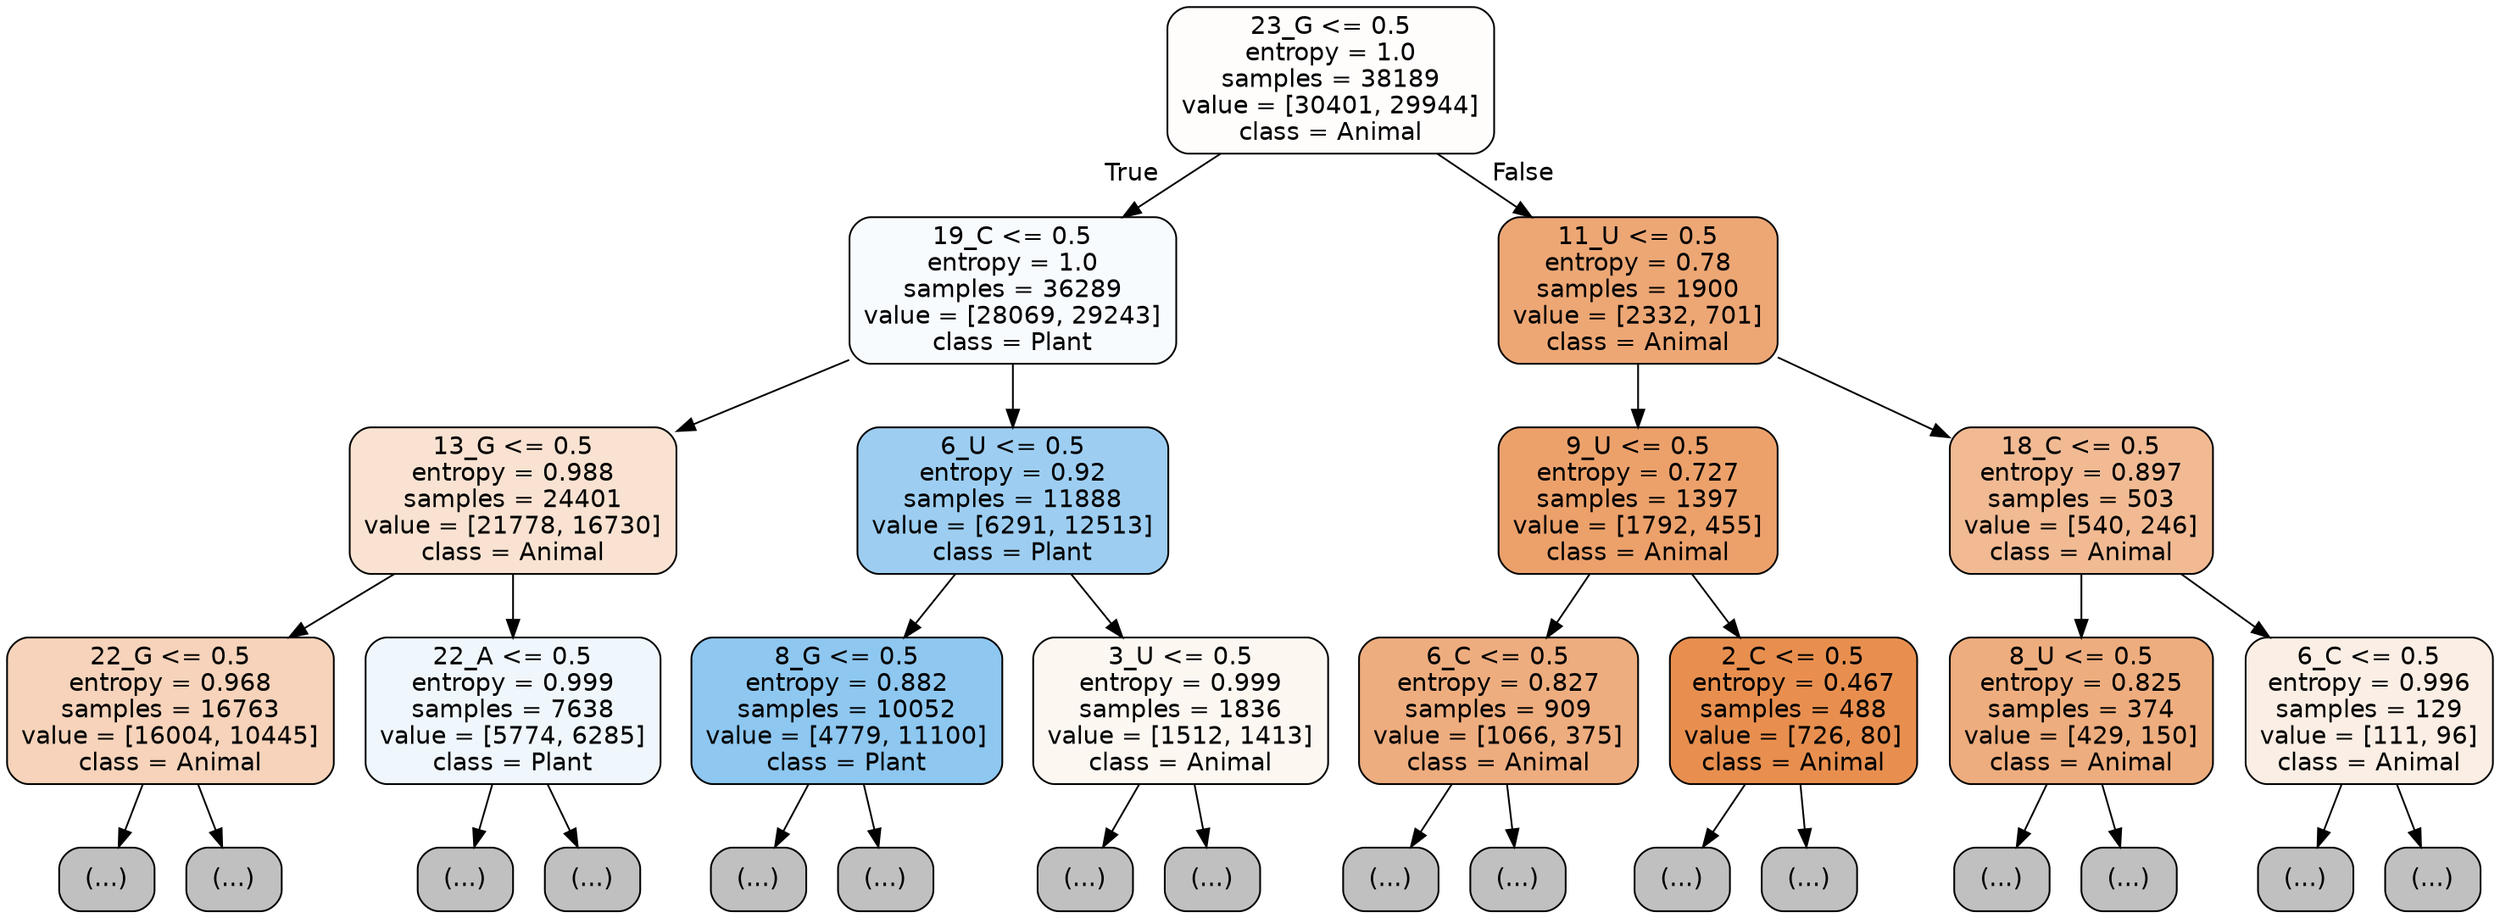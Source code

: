 digraph Tree {
node [shape=box, style="filled, rounded", color="black", fontname="helvetica"] ;
edge [fontname="helvetica"] ;
0 [label="23_G <= 0.5\nentropy = 1.0\nsamples = 38189\nvalue = [30401, 29944]\nclass = Animal", fillcolor="#fffdfc"] ;
1 [label="19_C <= 0.5\nentropy = 1.0\nsamples = 36289\nvalue = [28069, 29243]\nclass = Plant", fillcolor="#f7fbfe"] ;
0 -> 1 [labeldistance=2.5, labelangle=45, headlabel="True"] ;
2 [label="13_G <= 0.5\nentropy = 0.988\nsamples = 24401\nvalue = [21778, 16730]\nclass = Animal", fillcolor="#f9e2d1"] ;
1 -> 2 ;
3 [label="22_G <= 0.5\nentropy = 0.968\nsamples = 16763\nvalue = [16004, 10445]\nclass = Animal", fillcolor="#f6d3ba"] ;
2 -> 3 ;
4 [label="(...)", fillcolor="#C0C0C0"] ;
3 -> 4 ;
7771 [label="(...)", fillcolor="#C0C0C0"] ;
3 -> 7771 ;
8664 [label="22_A <= 0.5\nentropy = 0.999\nsamples = 7638\nvalue = [5774, 6285]\nclass = Plant", fillcolor="#eff7fd"] ;
2 -> 8664 ;
8665 [label="(...)", fillcolor="#C0C0C0"] ;
8664 -> 8665 ;
11620 [label="(...)", fillcolor="#C0C0C0"] ;
8664 -> 11620 ;
11973 [label="6_U <= 0.5\nentropy = 0.92\nsamples = 11888\nvalue = [6291, 12513]\nclass = Plant", fillcolor="#9dcef2"] ;
1 -> 11973 ;
11974 [label="8_G <= 0.5\nentropy = 0.882\nsamples = 10052\nvalue = [4779, 11100]\nclass = Plant", fillcolor="#8ec7f0"] ;
11973 -> 11974 ;
11975 [label="(...)", fillcolor="#C0C0C0"] ;
11974 -> 11975 ;
14222 [label="(...)", fillcolor="#C0C0C0"] ;
11974 -> 14222 ;
15007 [label="3_U <= 0.5\nentropy = 0.999\nsamples = 1836\nvalue = [1512, 1413]\nclass = Animal", fillcolor="#fdf7f2"] ;
11973 -> 15007 ;
15008 [label="(...)", fillcolor="#C0C0C0"] ;
15007 -> 15008 ;
15791 [label="(...)", fillcolor="#C0C0C0"] ;
15007 -> 15791 ;
16078 [label="11_U <= 0.5\nentropy = 0.78\nsamples = 1900\nvalue = [2332, 701]\nclass = Animal", fillcolor="#eda775"] ;
0 -> 16078 [labeldistance=2.5, labelangle=-45, headlabel="False"] ;
16079 [label="9_U <= 0.5\nentropy = 0.727\nsamples = 1397\nvalue = [1792, 455]\nclass = Animal", fillcolor="#eca16b"] ;
16078 -> 16079 ;
16080 [label="6_C <= 0.5\nentropy = 0.827\nsamples = 909\nvalue = [1066, 375]\nclass = Animal", fillcolor="#eead7f"] ;
16079 -> 16080 ;
16081 [label="(...)", fillcolor="#C0C0C0"] ;
16080 -> 16081 ;
16396 [label="(...)", fillcolor="#C0C0C0"] ;
16080 -> 16396 ;
16481 [label="2_C <= 0.5\nentropy = 0.467\nsamples = 488\nvalue = [726, 80]\nclass = Animal", fillcolor="#e88f4f"] ;
16079 -> 16481 ;
16482 [label="(...)", fillcolor="#C0C0C0"] ;
16481 -> 16482 ;
16571 [label="(...)", fillcolor="#C0C0C0"] ;
16481 -> 16571 ;
16608 [label="18_C <= 0.5\nentropy = 0.897\nsamples = 503\nvalue = [540, 246]\nclass = Animal", fillcolor="#f1ba93"] ;
16078 -> 16608 ;
16609 [label="8_U <= 0.5\nentropy = 0.825\nsamples = 374\nvalue = [429, 150]\nclass = Animal", fillcolor="#eead7e"] ;
16608 -> 16609 ;
16610 [label="(...)", fillcolor="#C0C0C0"] ;
16609 -> 16610 ;
16703 [label="(...)", fillcolor="#C0C0C0"] ;
16609 -> 16703 ;
16760 [label="6_C <= 0.5\nentropy = 0.996\nsamples = 129\nvalue = [111, 96]\nclass = Animal", fillcolor="#fbeee4"] ;
16608 -> 16760 ;
16761 [label="(...)", fillcolor="#C0C0C0"] ;
16760 -> 16761 ;
16794 [label="(...)", fillcolor="#C0C0C0"] ;
16760 -> 16794 ;
}